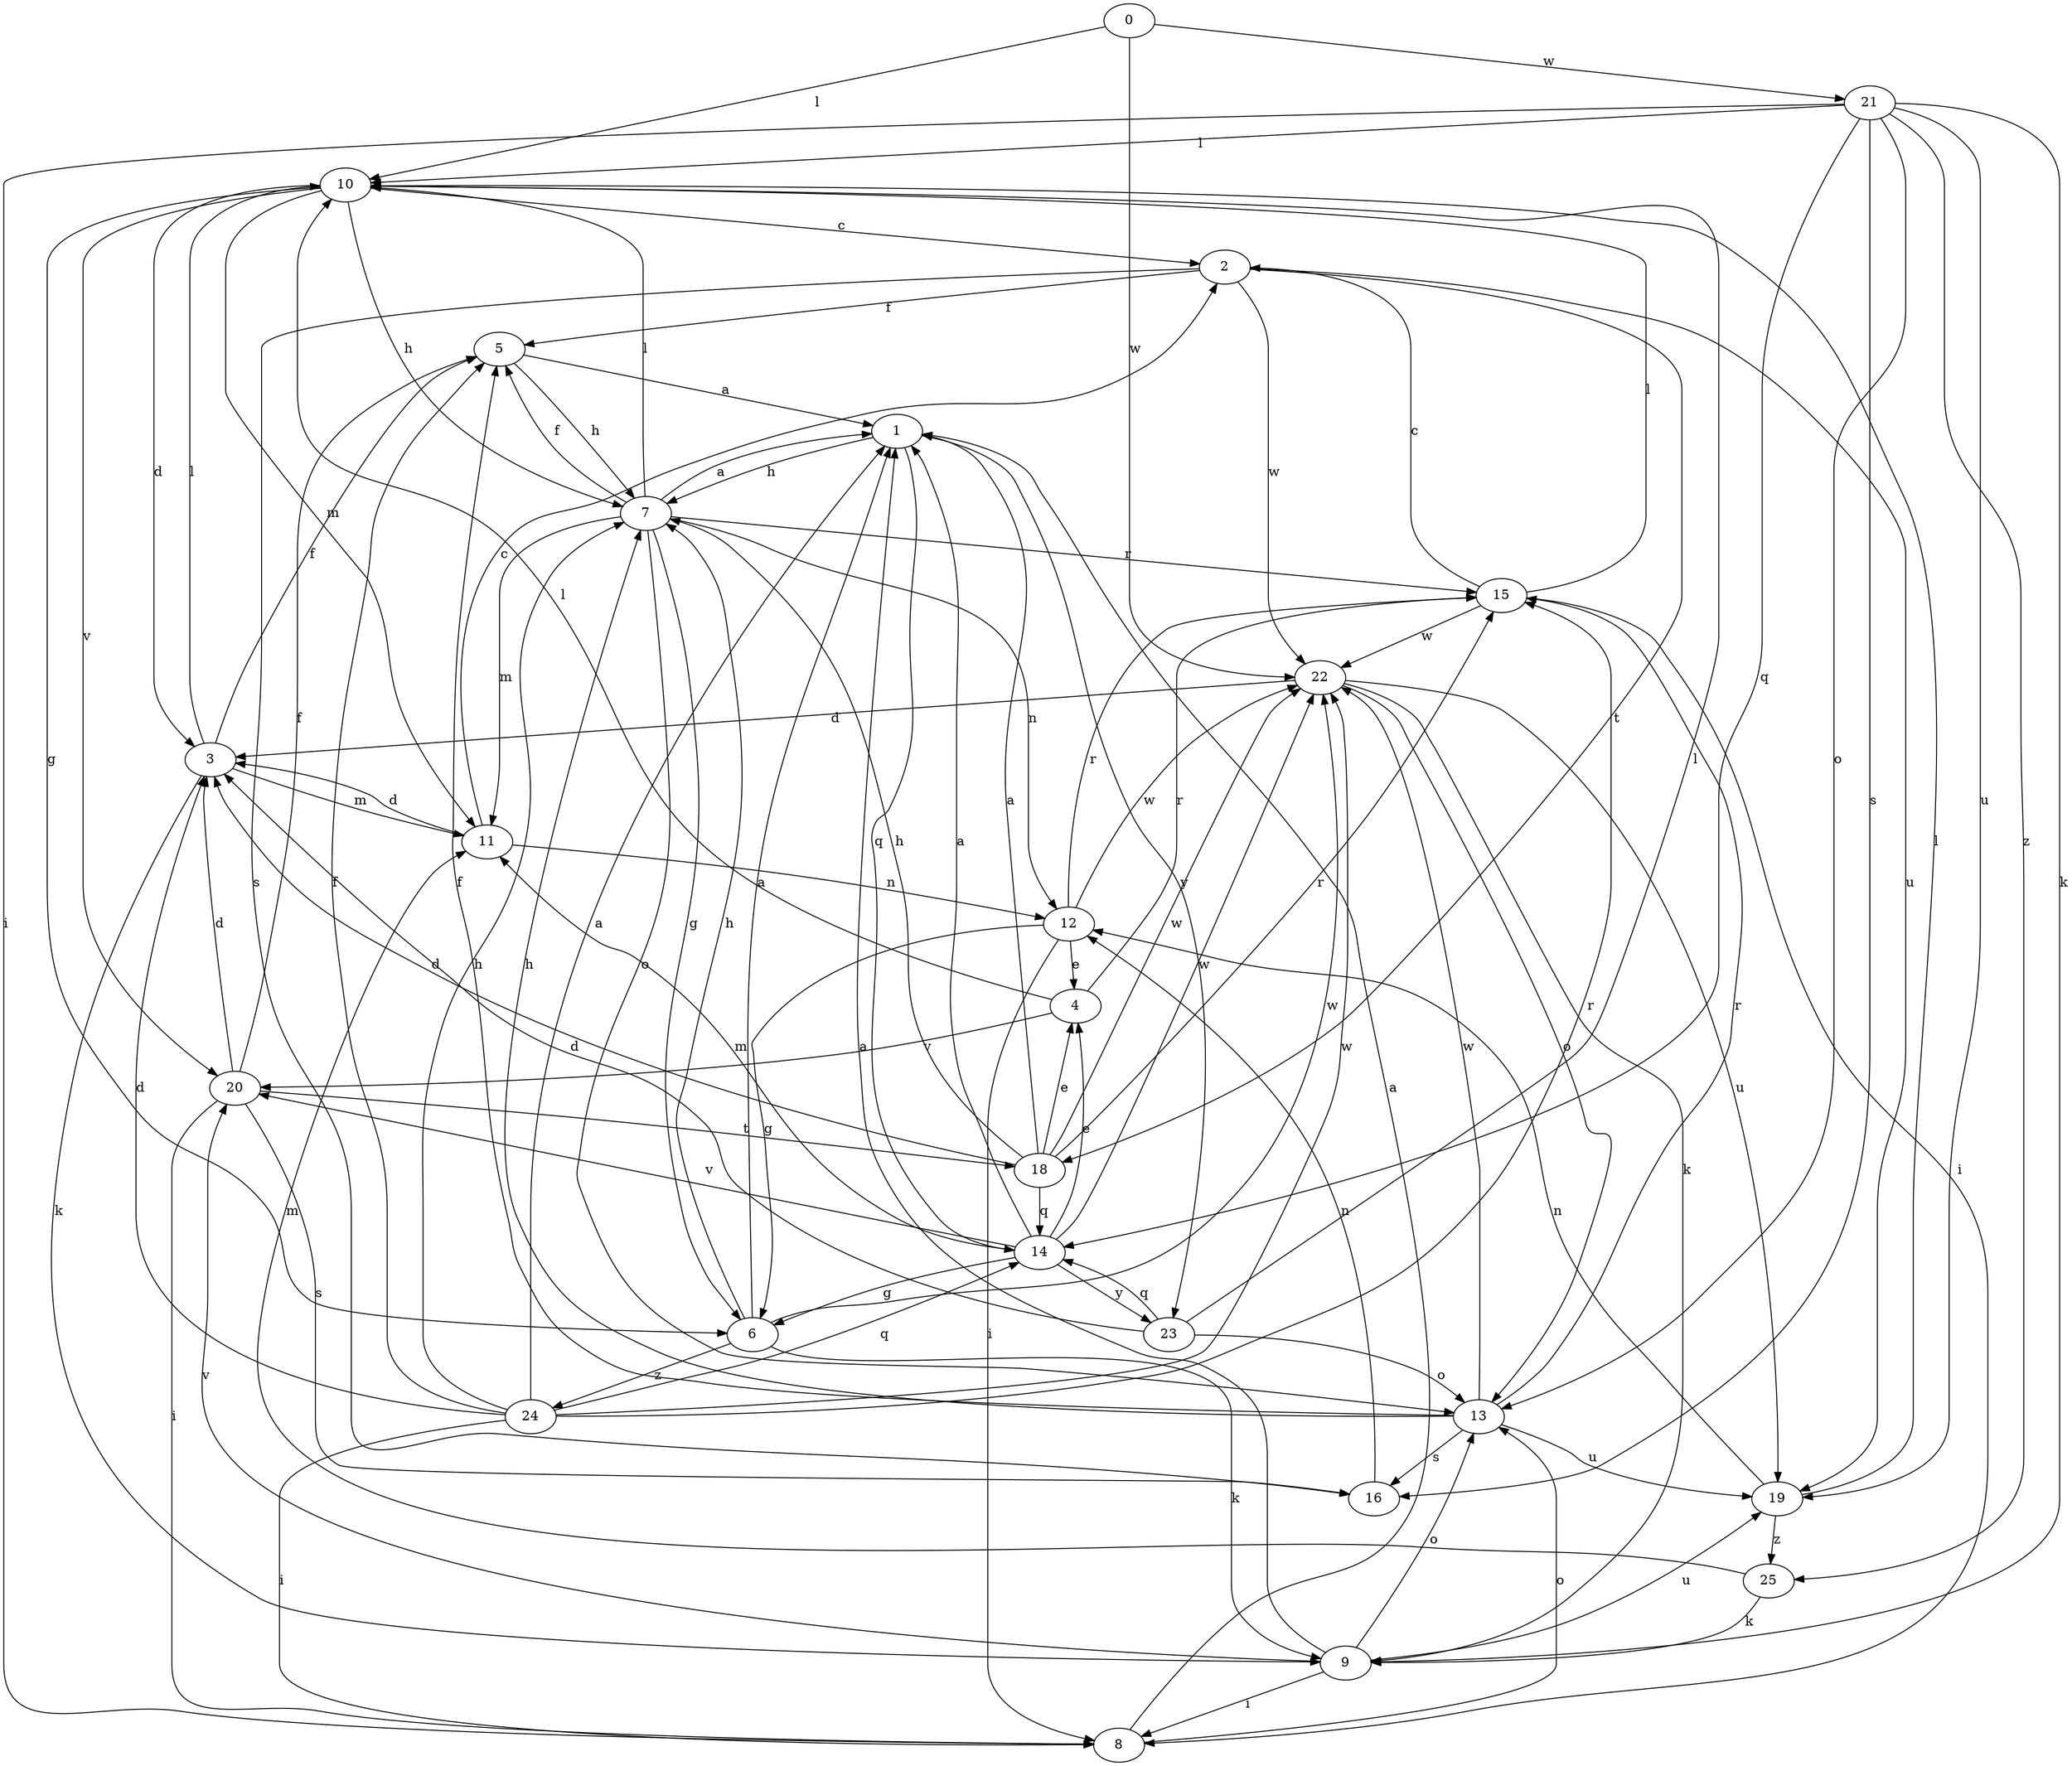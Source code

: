 strict digraph  {
0;
1;
2;
3;
4;
5;
6;
7;
8;
9;
10;
11;
12;
13;
14;
15;
16;
18;
19;
20;
21;
22;
23;
24;
25;
0 -> 10  [label=l];
0 -> 21  [label=w];
0 -> 22  [label=w];
1 -> 7  [label=h];
1 -> 14  [label=q];
1 -> 23  [label=y];
2 -> 5  [label=f];
2 -> 16  [label=s];
2 -> 18  [label=t];
2 -> 19  [label=u];
2 -> 22  [label=w];
3 -> 5  [label=f];
3 -> 9  [label=k];
3 -> 10  [label=l];
3 -> 11  [label=m];
4 -> 10  [label=l];
4 -> 15  [label=r];
4 -> 20  [label=v];
5 -> 1  [label=a];
5 -> 7  [label=h];
6 -> 1  [label=a];
6 -> 7  [label=h];
6 -> 9  [label=k];
6 -> 22  [label=w];
6 -> 24  [label=z];
7 -> 1  [label=a];
7 -> 5  [label=f];
7 -> 6  [label=g];
7 -> 10  [label=l];
7 -> 11  [label=m];
7 -> 12  [label=n];
7 -> 13  [label=o];
7 -> 15  [label=r];
8 -> 1  [label=a];
8 -> 13  [label=o];
9 -> 1  [label=a];
9 -> 8  [label=i];
9 -> 13  [label=o];
9 -> 19  [label=u];
9 -> 20  [label=v];
10 -> 2  [label=c];
10 -> 3  [label=d];
10 -> 6  [label=g];
10 -> 7  [label=h];
10 -> 11  [label=m];
10 -> 20  [label=v];
11 -> 2  [label=c];
11 -> 3  [label=d];
11 -> 12  [label=n];
12 -> 4  [label=e];
12 -> 6  [label=g];
12 -> 8  [label=i];
12 -> 15  [label=r];
12 -> 22  [label=w];
13 -> 5  [label=f];
13 -> 7  [label=h];
13 -> 15  [label=r];
13 -> 16  [label=s];
13 -> 19  [label=u];
13 -> 22  [label=w];
14 -> 1  [label=a];
14 -> 4  [label=e];
14 -> 6  [label=g];
14 -> 11  [label=m];
14 -> 20  [label=v];
14 -> 22  [label=w];
14 -> 23  [label=y];
15 -> 2  [label=c];
15 -> 8  [label=i];
15 -> 10  [label=l];
15 -> 22  [label=w];
16 -> 12  [label=n];
18 -> 1  [label=a];
18 -> 3  [label=d];
18 -> 4  [label=e];
18 -> 7  [label=h];
18 -> 14  [label=q];
18 -> 15  [label=r];
18 -> 22  [label=w];
19 -> 10  [label=l];
19 -> 12  [label=n];
19 -> 25  [label=z];
20 -> 3  [label=d];
20 -> 5  [label=f];
20 -> 8  [label=i];
20 -> 16  [label=s];
20 -> 18  [label=t];
21 -> 8  [label=i];
21 -> 9  [label=k];
21 -> 10  [label=l];
21 -> 13  [label=o];
21 -> 14  [label=q];
21 -> 16  [label=s];
21 -> 19  [label=u];
21 -> 25  [label=z];
22 -> 3  [label=d];
22 -> 9  [label=k];
22 -> 13  [label=o];
22 -> 19  [label=u];
23 -> 3  [label=d];
23 -> 10  [label=l];
23 -> 13  [label=o];
23 -> 14  [label=q];
24 -> 1  [label=a];
24 -> 3  [label=d];
24 -> 5  [label=f];
24 -> 7  [label=h];
24 -> 8  [label=i];
24 -> 14  [label=q];
24 -> 15  [label=r];
24 -> 22  [label=w];
25 -> 9  [label=k];
25 -> 11  [label=m];
}
